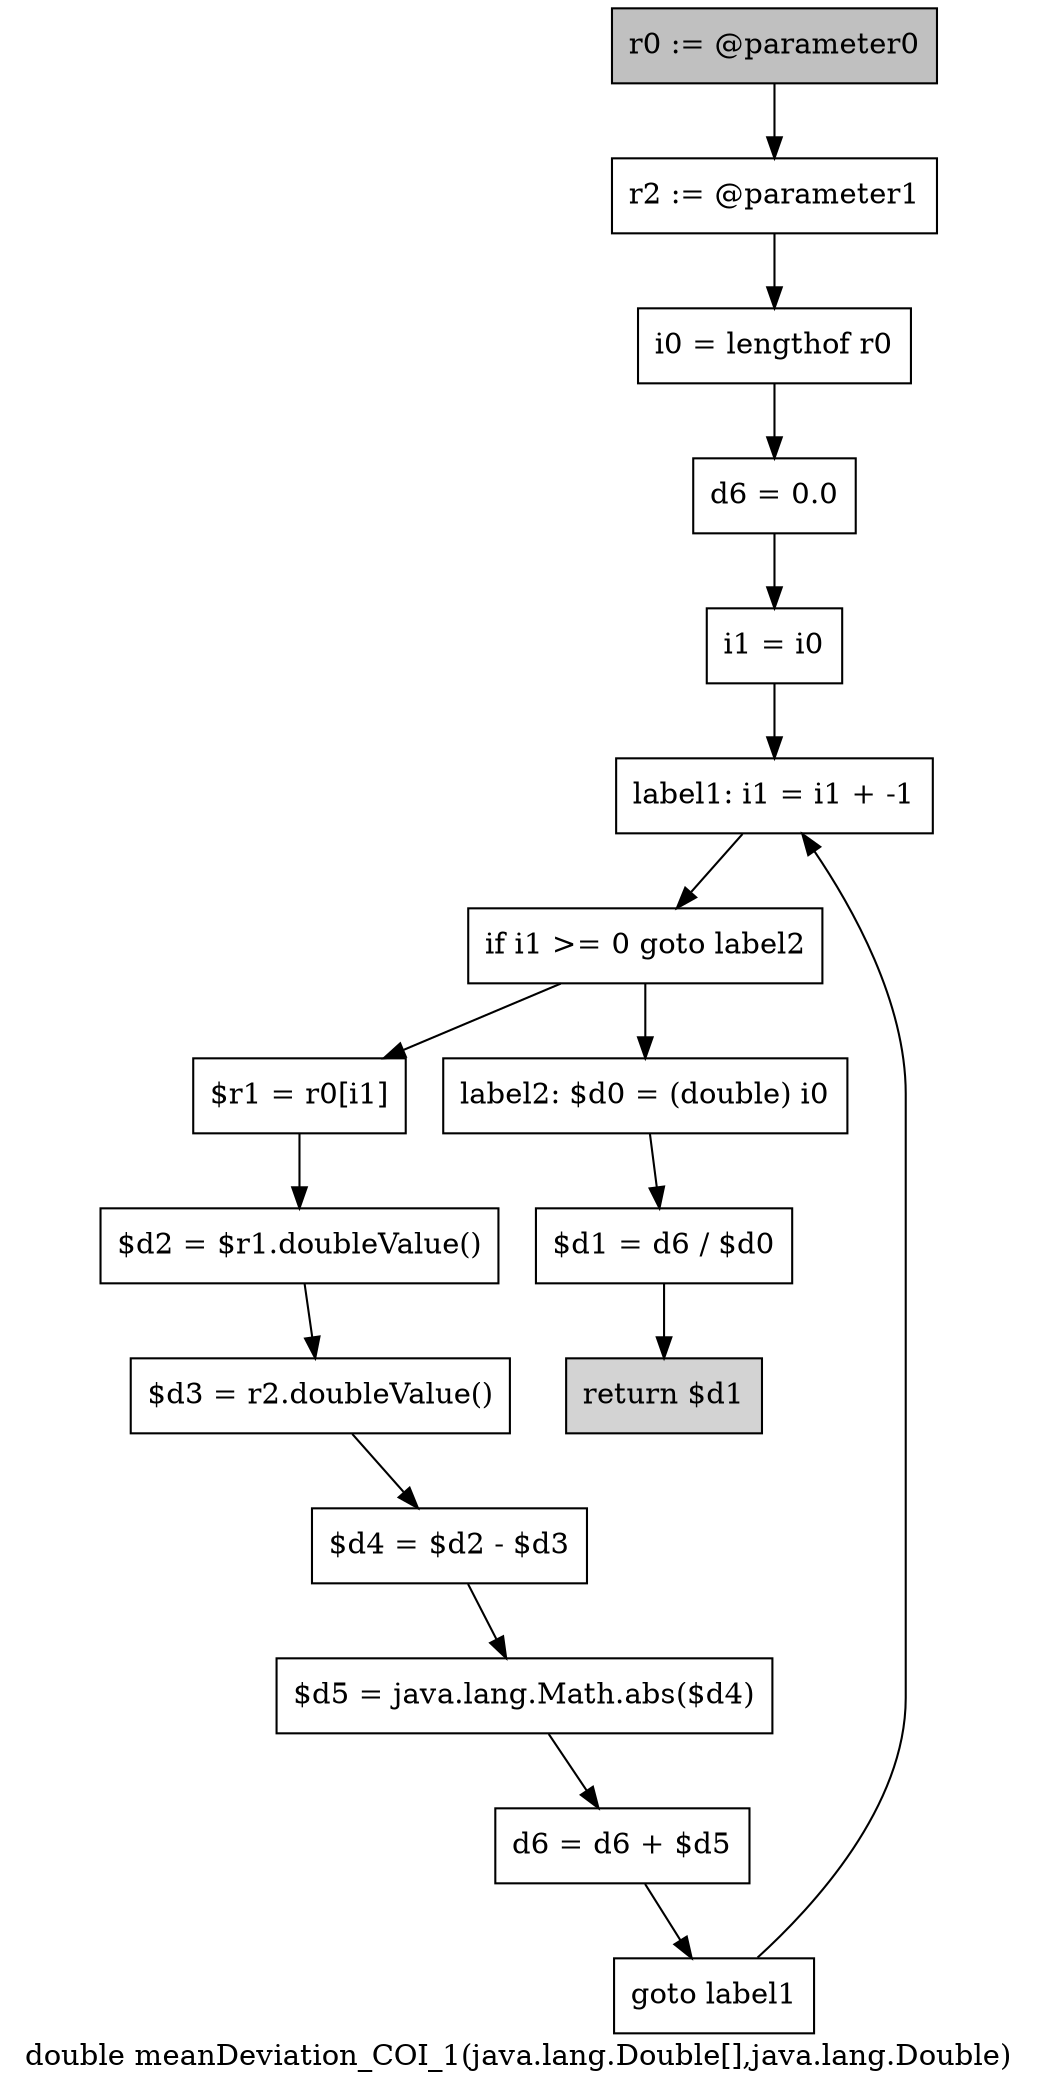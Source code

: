 digraph "double meanDeviation_COI_1(java.lang.Double[],java.lang.Double)" {
    label="double meanDeviation_COI_1(java.lang.Double[],java.lang.Double)";
    node [shape=box];
    "0" [style=filled,fillcolor=gray,label="r0 := @parameter0",];
    "1" [label="r2 := @parameter1",];
    "0"->"1";
    "2" [label="i0 = lengthof r0",];
    "1"->"2";
    "3" [label="d6 = 0.0",];
    "2"->"3";
    "4" [label="i1 = i0",];
    "3"->"4";
    "5" [label="label1: i1 = i1 + -1",];
    "4"->"5";
    "6" [label="if i1 >= 0 goto label2",];
    "5"->"6";
    "7" [label="$r1 = r0[i1]",];
    "6"->"7";
    "14" [label="label2: $d0 = (double) i0",];
    "6"->"14";
    "8" [label="$d2 = $r1.doubleValue()",];
    "7"->"8";
    "9" [label="$d3 = r2.doubleValue()",];
    "8"->"9";
    "10" [label="$d4 = $d2 - $d3",];
    "9"->"10";
    "11" [label="$d5 = java.lang.Math.abs($d4)",];
    "10"->"11";
    "12" [label="d6 = d6 + $d5",];
    "11"->"12";
    "13" [label="goto label1",];
    "12"->"13";
    "13"->"5";
    "15" [label="$d1 = d6 / $d0",];
    "14"->"15";
    "16" [style=filled,fillcolor=lightgray,label="return $d1",];
    "15"->"16";
}
